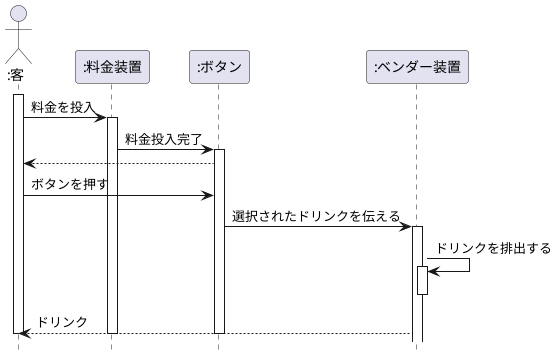 @startuml
hide footbox
actor ":客" as user
participant ":料金装置" as device
participant ":ボタン" as botton
participant ":ベンダー装置" as bender

activate user
user -> device :料金を投入

activate device
device -> botton :料金投入完了

activate botton
user <-- botton
user -> botton :ボタンを押す
botton -> bender :選択されたドリンクを伝える

activate bender
bender -> bender:ドリンクを排出する

activate bender

deactivate bender
bender --> user :ドリンク

deactivate botton

deactivate device

deactivate user

@endum
